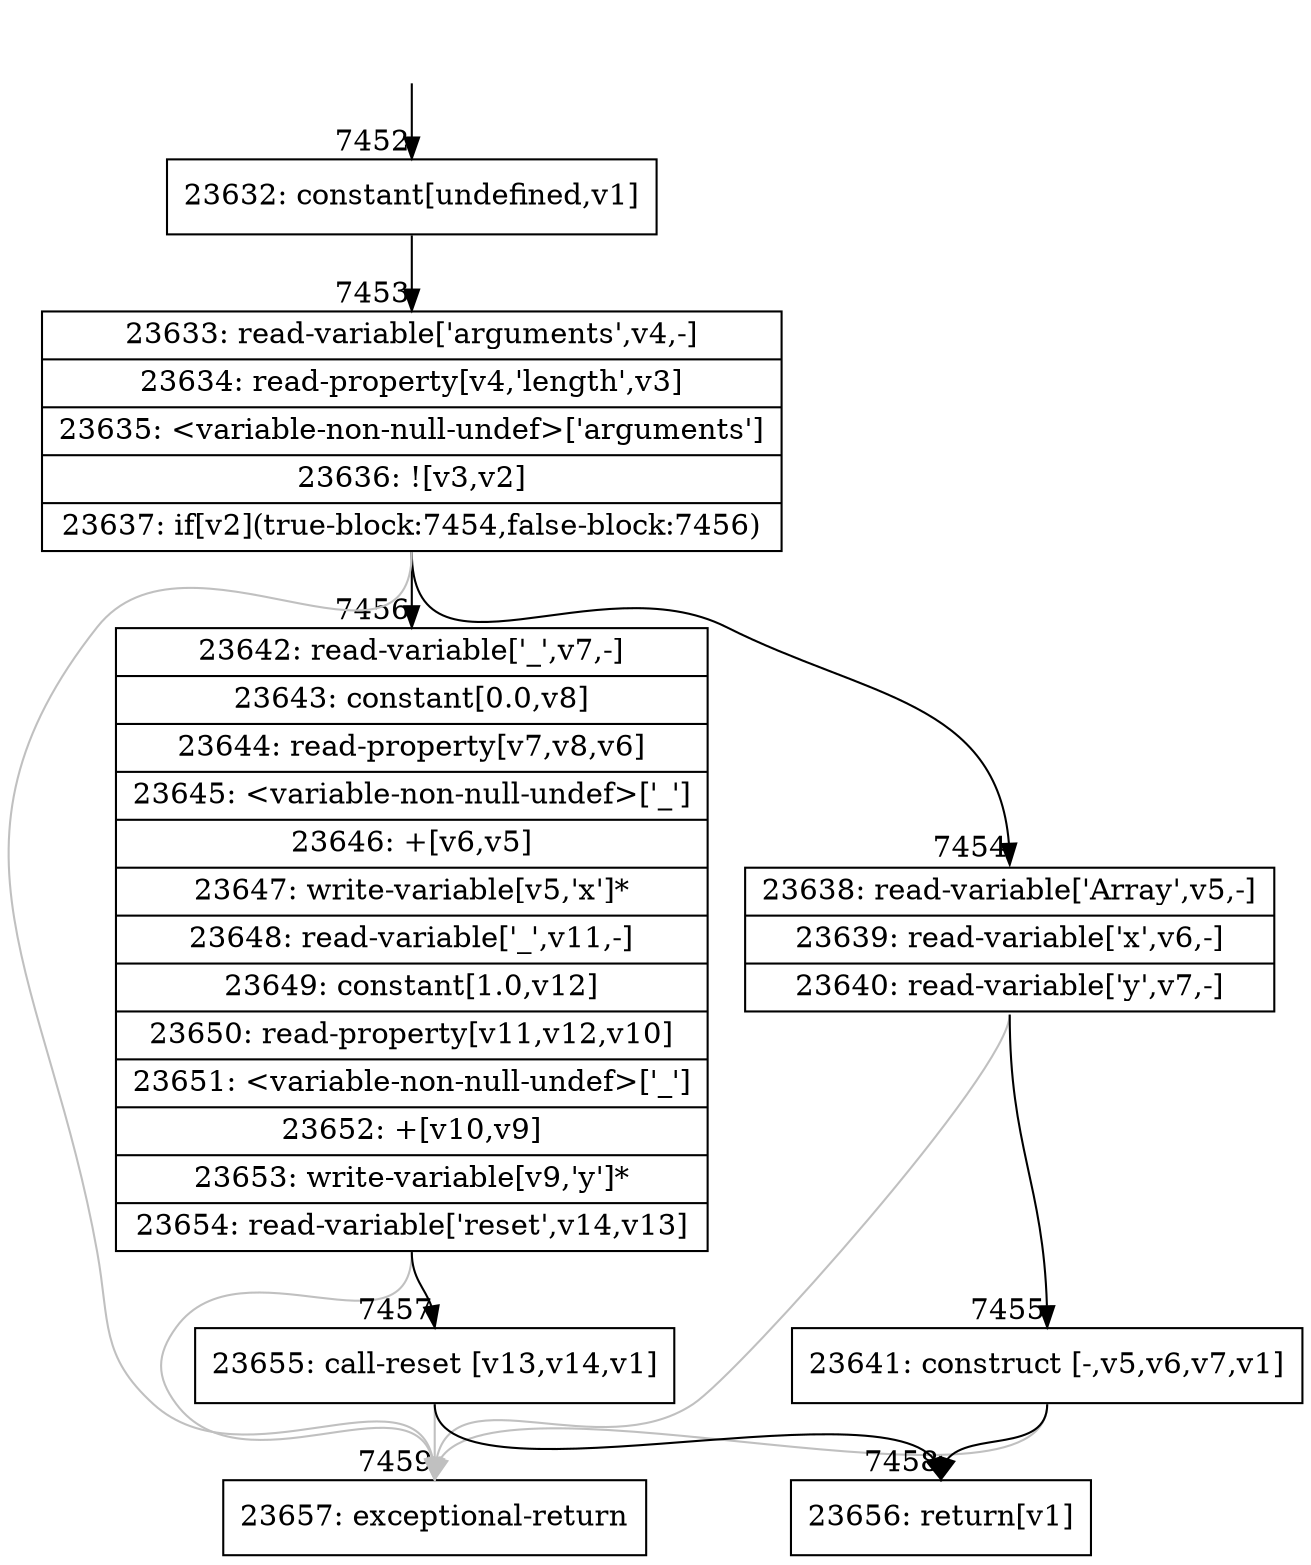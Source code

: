 digraph {
rankdir="TD"
BB_entry701[shape=none,label=""];
BB_entry701 -> BB7452 [tailport=s, headport=n, headlabel="    7452"]
BB7452 [shape=record label="{23632: constant[undefined,v1]}" ] 
BB7452 -> BB7453 [tailport=s, headport=n, headlabel="      7453"]
BB7453 [shape=record label="{23633: read-variable['arguments',v4,-]|23634: read-property[v4,'length',v3]|23635: \<variable-non-null-undef\>['arguments']|23636: ![v3,v2]|23637: if[v2](true-block:7454,false-block:7456)}" ] 
BB7453 -> BB7454 [tailport=s, headport=n, headlabel="      7454"]
BB7453 -> BB7456 [tailport=s, headport=n, headlabel="      7456"]
BB7453 -> BB7459 [tailport=s, headport=n, color=gray, headlabel="      7459"]
BB7454 [shape=record label="{23638: read-variable['Array',v5,-]|23639: read-variable['x',v6,-]|23640: read-variable['y',v7,-]}" ] 
BB7454 -> BB7455 [tailport=s, headport=n, headlabel="      7455"]
BB7454 -> BB7459 [tailport=s, headport=n, color=gray]
BB7455 [shape=record label="{23641: construct [-,v5,v6,v7,v1]}" ] 
BB7455 -> BB7458 [tailport=s, headport=n, headlabel="      7458"]
BB7455 -> BB7459 [tailport=s, headport=n, color=gray]
BB7456 [shape=record label="{23642: read-variable['_',v7,-]|23643: constant[0.0,v8]|23644: read-property[v7,v8,v6]|23645: \<variable-non-null-undef\>['_']|23646: +[v6,v5]|23647: write-variable[v5,'x']*|23648: read-variable['_',v11,-]|23649: constant[1.0,v12]|23650: read-property[v11,v12,v10]|23651: \<variable-non-null-undef\>['_']|23652: +[v10,v9]|23653: write-variable[v9,'y']*|23654: read-variable['reset',v14,v13]}" ] 
BB7456 -> BB7457 [tailport=s, headport=n, headlabel="      7457"]
BB7456 -> BB7459 [tailport=s, headport=n, color=gray]
BB7457 [shape=record label="{23655: call-reset [v13,v14,v1]}" ] 
BB7457 -> BB7458 [tailport=s, headport=n]
BB7457 -> BB7459 [tailport=s, headport=n, color=gray]
BB7458 [shape=record label="{23656: return[v1]}" ] 
BB7459 [shape=record label="{23657: exceptional-return}" ] 
//#$~ 4345
}
